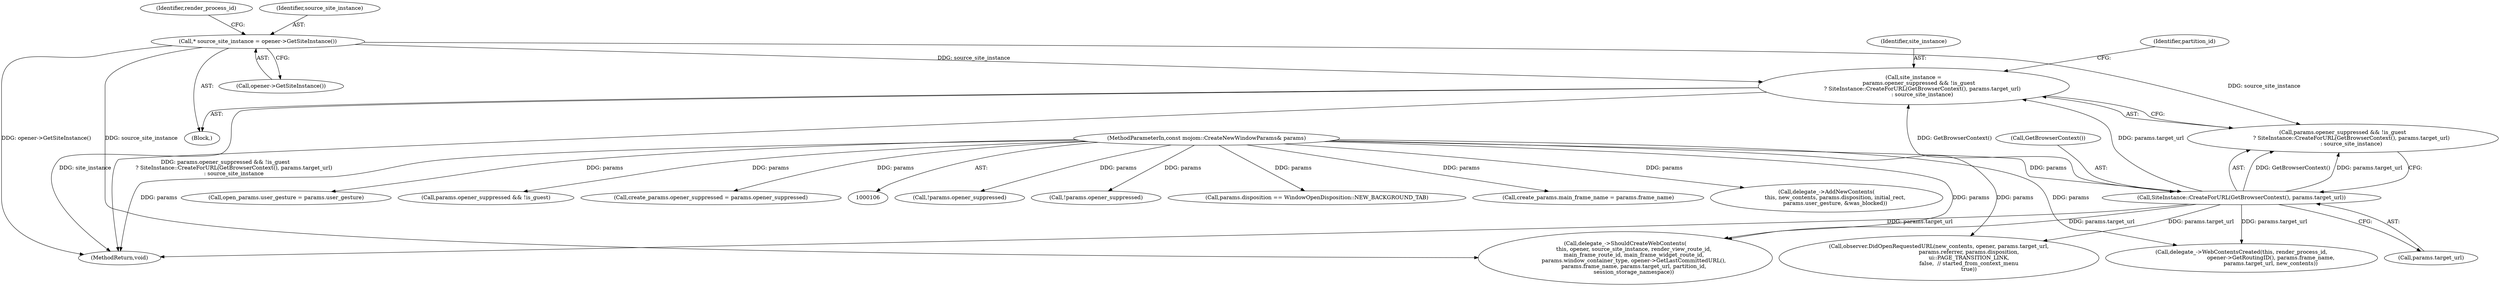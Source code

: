 digraph "0_Chrome_ba3b1b344017bbf36283464b51014fad15c2f3f4@API" {
"1000158" [label="(Call,site_instance =\n      params.opener_suppressed && !is_guest\n          ? SiteInstance::CreateForURL(GetBrowserContext(), params.target_url)\n          : source_site_instance)"];
"1000167" [label="(Call,SiteInstance::CreateForURL(GetBrowserContext(), params.target_url))"];
"1000111" [label="(MethodParameterIn,const mojom::CreateNewWindowParams& params)"];
"1000135" [label="(Call,* source_site_instance = opener->GetSiteInstance())"];
"1000167" [label="(Call,SiteInstance::CreateForURL(GetBrowserContext(), params.target_url))"];
"1000169" [label="(Call,params.target_url)"];
"1000168" [label="(Call,GetBrowserContext())"];
"1000159" [label="(Identifier,site_instance)"];
"1000137" [label="(Call,opener->GetSiteInstance())"];
"1000141" [label="(Identifier,render_process_id)"];
"1000111" [label="(MethodParameterIn,const mojom::CreateNewWindowParams& params)"];
"1000175" [label="(Identifier,partition_id)"];
"1000150" [label="(Call,!params.opener_suppressed)"];
"1000364" [label="(Call,delegate_->WebContentsCreated(this, render_process_id,\n                                  opener->GetRoutingID(), params.frame_name,\n                                  params.target_url, new_contents))"];
"1000136" [label="(Identifier,source_site_instance)"];
"1000160" [label="(Call,params.opener_suppressed && !is_guest\n          ? SiteInstance::CreateForURL(GetBrowserContext(), params.target_url)\n          : source_site_instance)"];
"1000333" [label="(Call,!params.opener_suppressed)"];
"1000135" [label="(Call,* source_site_instance = opener->GetSiteInstance())"];
"1000158" [label="(Call,site_instance =\n      params.opener_suppressed && !is_guest\n          ? SiteInstance::CreateForURL(GetBrowserContext(), params.target_url)\n          : source_site_instance)"];
"1000113" [label="(Block,)"];
"1000278" [label="(Call,params.disposition == WindowOpenDisposition::NEW_BACKGROUND_TAB)"];
"1000253" [label="(Call,create_params.main_frame_name = params.frame_name)"];
"1000460" [label="(MethodReturn,void)"];
"1000416" [label="(Call,delegate_->AddNewContents(\n          this, new_contents, params.disposition, initial_rect,\n          params.user_gesture, &was_blocked))"];
"1000437" [label="(Call,open_params.user_gesture = params.user_gesture)"];
"1000161" [label="(Call,params.opener_suppressed && !is_guest)"];
"1000380" [label="(Call,observer.DidOpenRequestedURL(new_contents, opener, params.target_url,\n                                   params.referrer, params.disposition,\n                                   ui::PAGE_TRANSITION_LINK,\n                                   false,  // started_from_context_menu\n                                   true))"];
"1000204" [label="(Call,delegate_->ShouldCreateWebContents(\n          this, opener, source_site_instance, render_view_route_id,\n          main_frame_route_id, main_frame_widget_route_id,\n          params.window_container_type, opener->GetLastCommittedURL(),\n          params.frame_name, params.target_url, partition_id,\n          session_storage_namespace))"];
"1000270" [label="(Call,create_params.opener_suppressed = params.opener_suppressed)"];
"1000158" -> "1000113"  [label="AST: "];
"1000158" -> "1000160"  [label="CFG: "];
"1000159" -> "1000158"  [label="AST: "];
"1000160" -> "1000158"  [label="AST: "];
"1000175" -> "1000158"  [label="CFG: "];
"1000158" -> "1000460"  [label="DDG: site_instance"];
"1000158" -> "1000460"  [label="DDG: params.opener_suppressed && !is_guest\n          ? SiteInstance::CreateForURL(GetBrowserContext(), params.target_url)\n          : source_site_instance"];
"1000167" -> "1000158"  [label="DDG: GetBrowserContext()"];
"1000167" -> "1000158"  [label="DDG: params.target_url"];
"1000135" -> "1000158"  [label="DDG: source_site_instance"];
"1000167" -> "1000160"  [label="AST: "];
"1000167" -> "1000169"  [label="CFG: "];
"1000168" -> "1000167"  [label="AST: "];
"1000169" -> "1000167"  [label="AST: "];
"1000160" -> "1000167"  [label="CFG: "];
"1000167" -> "1000460"  [label="DDG: params.target_url"];
"1000167" -> "1000160"  [label="DDG: GetBrowserContext()"];
"1000167" -> "1000160"  [label="DDG: params.target_url"];
"1000111" -> "1000167"  [label="DDG: params"];
"1000167" -> "1000204"  [label="DDG: params.target_url"];
"1000167" -> "1000364"  [label="DDG: params.target_url"];
"1000167" -> "1000380"  [label="DDG: params.target_url"];
"1000111" -> "1000106"  [label="AST: "];
"1000111" -> "1000460"  [label="DDG: params"];
"1000111" -> "1000150"  [label="DDG: params"];
"1000111" -> "1000161"  [label="DDG: params"];
"1000111" -> "1000204"  [label="DDG: params"];
"1000111" -> "1000253"  [label="DDG: params"];
"1000111" -> "1000270"  [label="DDG: params"];
"1000111" -> "1000278"  [label="DDG: params"];
"1000111" -> "1000333"  [label="DDG: params"];
"1000111" -> "1000364"  [label="DDG: params"];
"1000111" -> "1000380"  [label="DDG: params"];
"1000111" -> "1000416"  [label="DDG: params"];
"1000111" -> "1000437"  [label="DDG: params"];
"1000135" -> "1000113"  [label="AST: "];
"1000135" -> "1000137"  [label="CFG: "];
"1000136" -> "1000135"  [label="AST: "];
"1000137" -> "1000135"  [label="AST: "];
"1000141" -> "1000135"  [label="CFG: "];
"1000135" -> "1000460"  [label="DDG: opener->GetSiteInstance()"];
"1000135" -> "1000160"  [label="DDG: source_site_instance"];
"1000135" -> "1000204"  [label="DDG: source_site_instance"];
}
